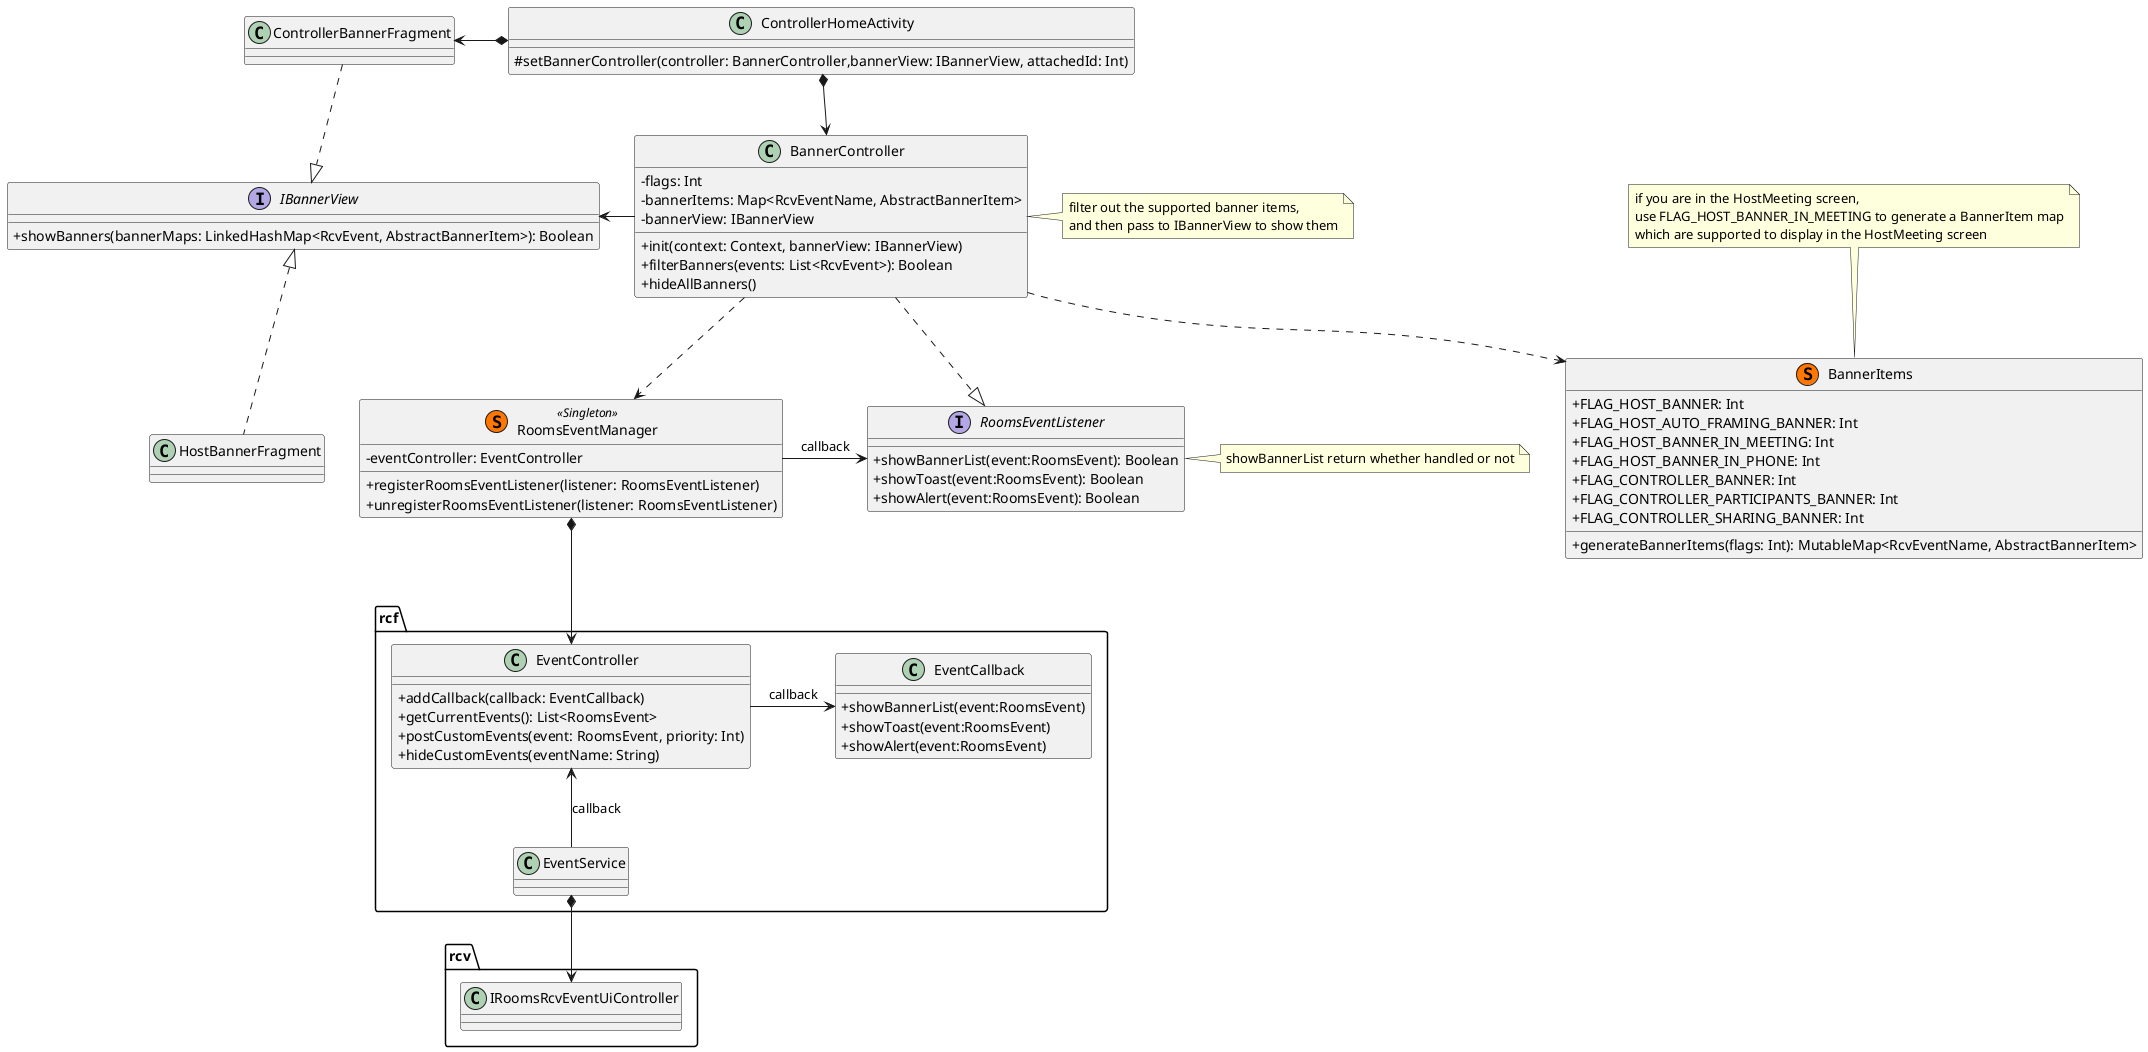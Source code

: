 @startuml
'https://plantuml.com/class-diagram
skinparam classAttributeIconSize 0

ControllerHomeActivity *-down-> BannerController
ControllerHomeActivity *-left-> ControllerBannerFragment

ControllerBannerFragment ..|> IBannerView
HostBannerFragment .up.|> IBannerView

BannerController .down.|> RoomsEventListener
BannerController .down.> RoomsEventManager
BannerController .down.> BannerItems
BannerController -left-> IBannerView

RoomsEventManager *-down-> rcf.EventController
RoomsEventManager -right-> RoomsEventListener: callback


rcf.EventController -right-> rcf.EventCallback: callback
rcf.EventService -up-> rcf.EventController: callback
rcf.EventService *-down-> rcv.IRoomsRcvEventUiController

class ControllerHomeActivity {
    # setBannerController(controller: BannerController,bannerView: IBannerView, attachedId: Int)
}

class HostBannerFragment
class ControllerBannerFragment

note top of BannerItems
    if you are in the HostMeeting screen,
    use FLAG_HOST_BANNER_IN_MEETING to generate a BannerItem map
    which are supported to display in the HostMeeting screen
end note
class BannerItems<< (S, #FF7700) >> {
    + FLAG_HOST_BANNER: Int
    + FLAG_HOST_AUTO_FRAMING_BANNER: Int
    + FLAG_HOST_BANNER_IN_MEETING: Int
    + FLAG_HOST_BANNER_IN_PHONE: Int
    + FLAG_CONTROLLER_BANNER: Int
    + FLAG_CONTROLLER_PARTICIPANTS_BANNER: Int
    + FLAG_CONTROLLER_SHARING_BANNER: Int
    + generateBannerItems(flags: Int): MutableMap<RcvEventName, AbstractBannerItem>
}

note right of BannerController
    filter out the supported banner items,
    and then pass to IBannerView to show them
end note
class BannerController {
    - flags: Int
    - bannerItems: Map<RcvEventName, AbstractBannerItem>
    - bannerView: IBannerView
    + init(context: Context, bannerView: IBannerView)
    + filterBanners(events: List<RcvEvent>): Boolean
    + hideAllBanners()
}

interface IBannerView {
    + showBanners(bannerMaps: LinkedHashMap<RcvEvent, AbstractBannerItem>): Boolean
}

class RoomsEventManager<< (S, #FF7700) Singleton>> {
    - eventController: EventController
    + registerRoomsEventListener(listener: RoomsEventListener)
    + unregisterRoomsEventListener(listener: RoomsEventListener)
}

note right of RoomsEventListener
    showBannerList return whether handled or not
end note
interface RoomsEventListener {
    + showBannerList(event:RoomsEvent): Boolean
    + showToast(event:RoomsEvent): Boolean
    + showAlert(event:RoomsEvent): Boolean
}

namespace rcf {
    class EventController {
        + addCallback(callback: EventCallback)
        + getCurrentEvents(): List<RoomsEvent>
        + postCustomEvents(event: RoomsEvent, priority: Int)
        + hideCustomEvents(eventName: String)
    }

    class EventCallback {
        + showBannerList(event:RoomsEvent)
        + showToast(event:RoomsEvent)
        + showAlert(event:RoomsEvent)
    }

    class EventService
}

namespace rcv {
    class IRoomsRcvEventUiController
}
@enduml